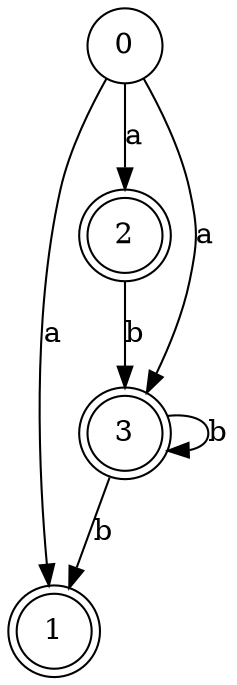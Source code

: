 digraph {
	0 [shape=circle]
	1 [shape=doublecircle]
	2 [shape=doublecircle]
	3 [shape=doublecircle]
	0 -> 2 [label=a]
	3 -> 3 [label=b]
	0 -> 3 [label=a]
	0 -> 1 [label=a]
	3 -> 1 [label=b]
	2 -> 3 [label=b]
}
